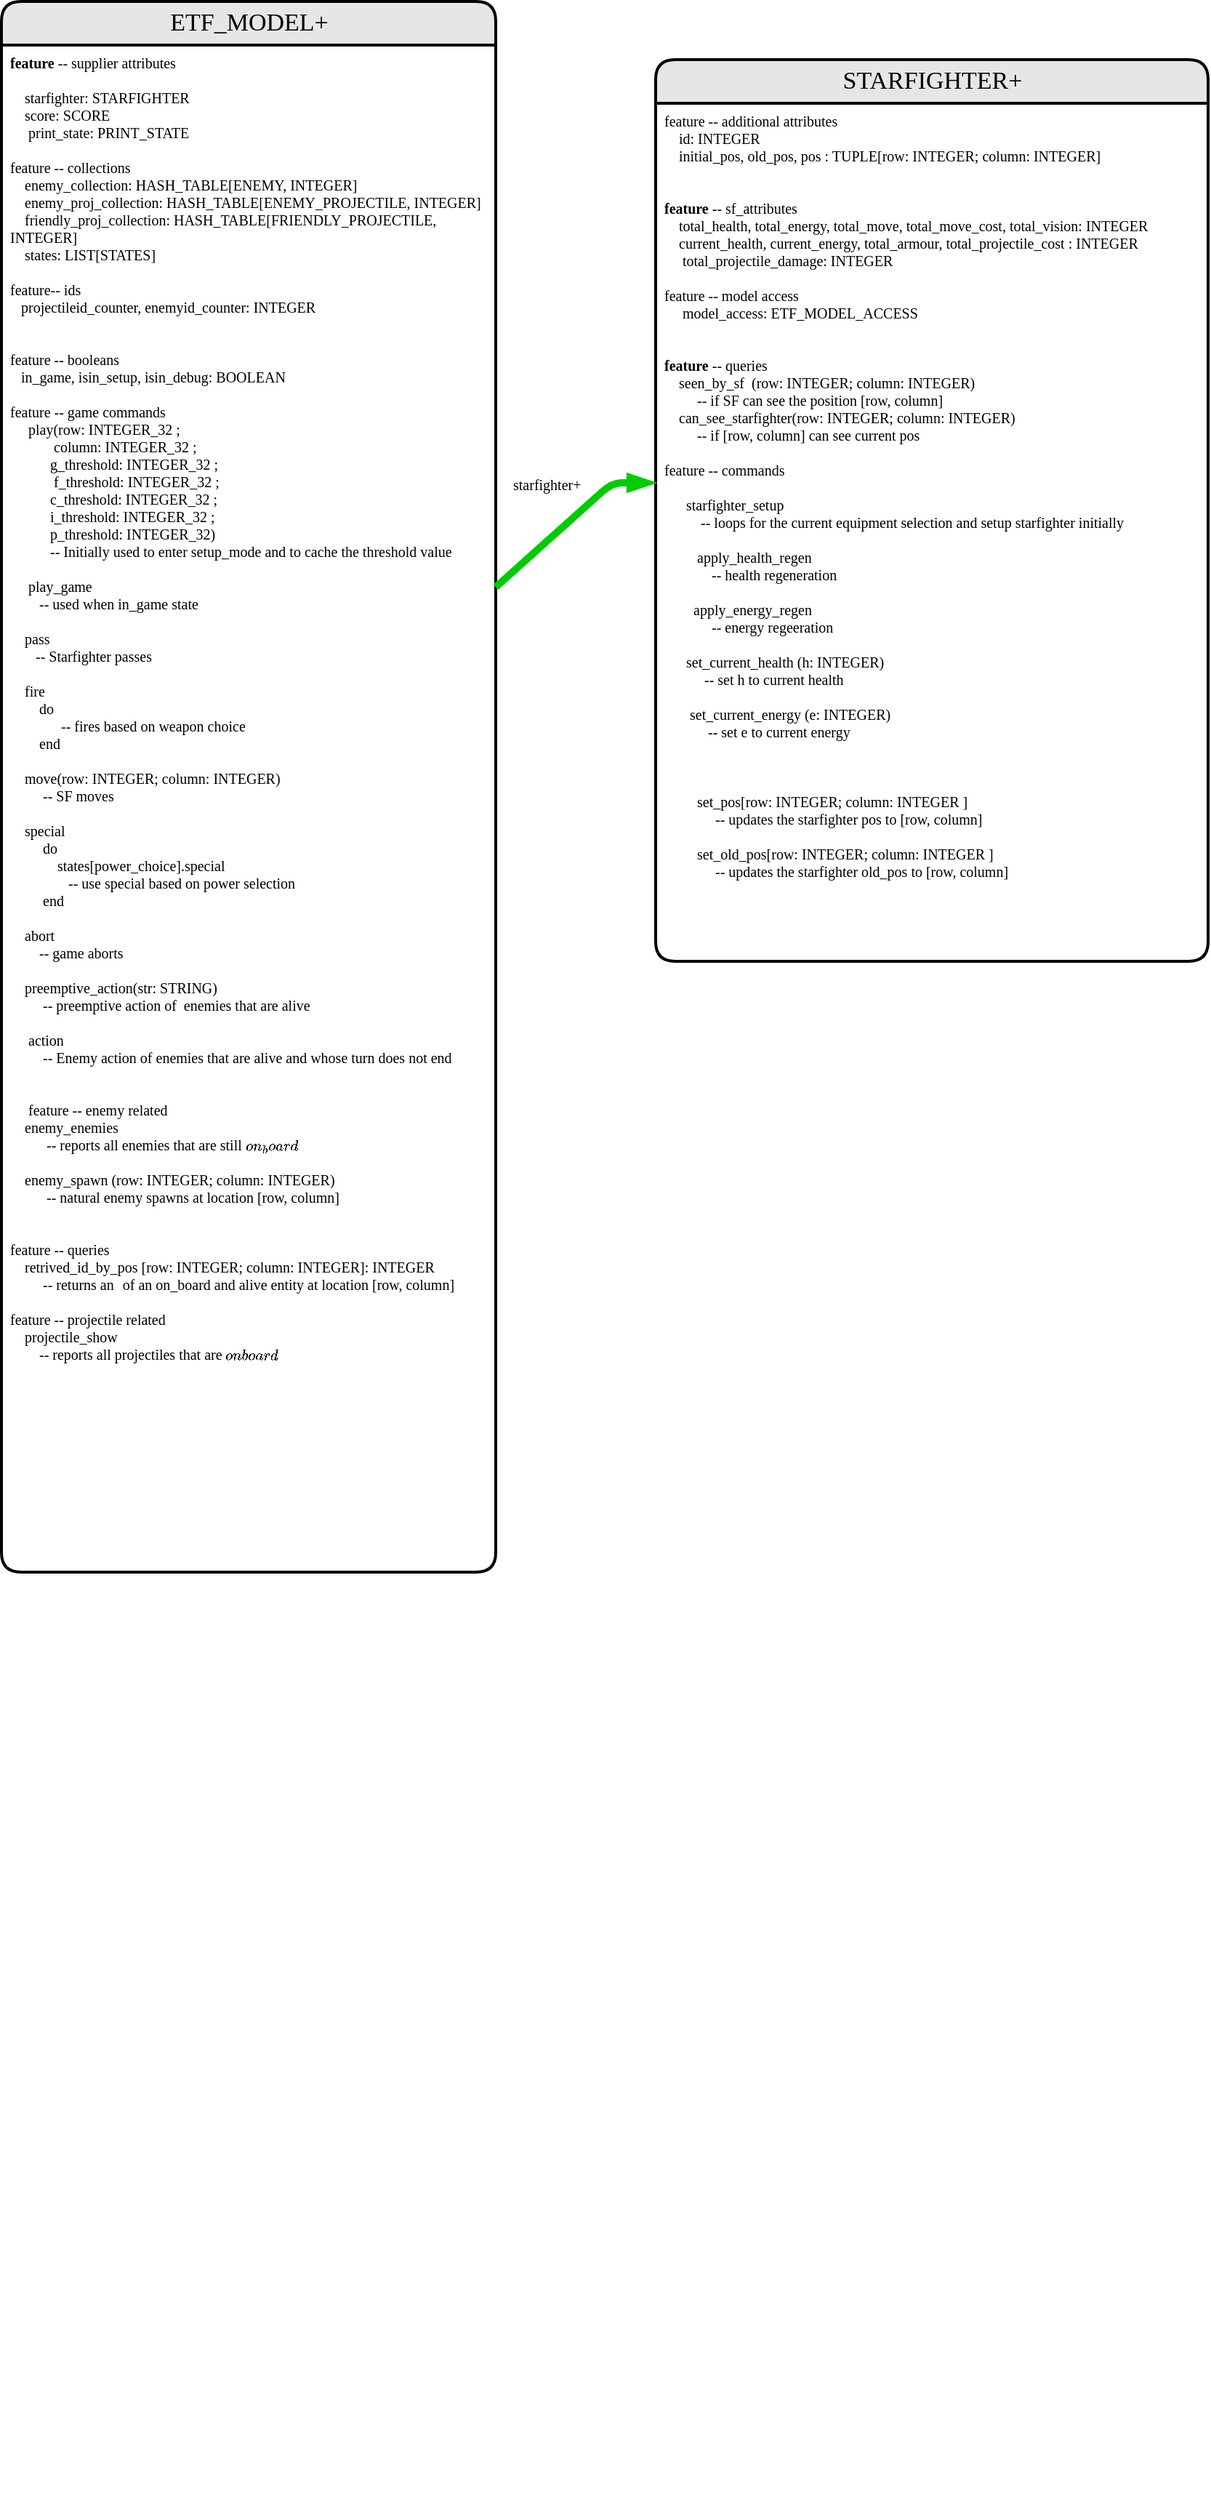 <mxfile version="14.0.0" type="device"><diagram id="i9lyRhGvSbSQ-G5w4x2M" name="Page-1"><mxGraphModel dx="1422" dy="1894" grid="1" gridSize="10" guides="1" tooltips="1" connect="1" arrows="1" fold="1" page="1" pageScale="1" pageWidth="850" pageHeight="1100" math="0" shadow="0"><root><mxCell id="0"/><mxCell id="1" parent="0"/><mxCell id="8WKDsoPR0dSCZ8QKpFtP-1" value="ETF_MODEL+" style="swimlane;html=1;childLayout=stackLayout;horizontal=1;startSize=30;horizontalStack=0;fillColor=#E6E6E6;fontColor=#000000;rounded=1;fontSize=17;fontStyle=0;strokeWidth=2;resizeParent=0;resizeLast=1;shadow=0;dashed=0;align=center;fontFamily=Verdena;" parent="1" vertex="1"><mxGeometry x="20" y="-1090" width="340" height="1080" as="geometry"/></mxCell><mxCell id="8WKDsoPR0dSCZ8QKpFtP-2" value="&lt;b&gt;feature&lt;/b&gt;&amp;nbsp;-- supplier attributes&lt;br&gt;&lt;br&gt;&amp;nbsp; &amp;nbsp; starfighter: STARFIGHTER&lt;br&gt;&amp;nbsp; &amp;nbsp; score: SCORE&lt;br&gt;&amp;nbsp; &amp;nbsp; &amp;nbsp;print_state: PRINT_STATE&lt;br&gt;&lt;br&gt;feature -- collections&lt;br&gt;&amp;nbsp; &amp;nbsp; enemy_collection: HASH_TABLE[ENEMY, INTEGER]&lt;br&gt;&amp;nbsp; &amp;nbsp; enemy_proj_collection: HASH_TABLE[ENEMY_PROJECTILE, INTEGER]&lt;br&gt;&amp;nbsp; &amp;nbsp; friendly_proj_collection: HASH_TABLE[FRIENDLY_PROJECTILE, INTEGER]&lt;br&gt;&amp;nbsp; &amp;nbsp; states: LIST[STATES]&lt;br&gt;&lt;br&gt;feature-- ids&lt;br&gt;&amp;nbsp; &amp;nbsp;projectileid_counter, enemyid_counter: INTEGER&lt;br&gt;&amp;nbsp; &amp;nbsp;&lt;br&gt;&lt;br&gt;feature -- booleans&lt;br&gt;&amp;nbsp; &amp;nbsp;in_game, isin_setup, isin_debug: BOOLEAN&lt;br&gt;&lt;br&gt;feature -- game commands&lt;br&gt;&amp;nbsp; &amp;nbsp;&amp;nbsp;&lt;span&gt;&#9;&lt;/span&gt;play(row: INTEGER_32 ; &lt;br&gt;&amp;nbsp; &amp;nbsp; &amp;nbsp; &amp;nbsp; &amp;nbsp; &amp;nbsp; column: INTEGER_32 ;&lt;br&gt;&amp;nbsp; &amp;nbsp; &amp;nbsp; &amp;nbsp; &amp;nbsp; &amp;nbsp;g_threshold: INTEGER_32 ;&amp;nbsp;&lt;br&gt;&amp;nbsp; &amp;nbsp; &amp;nbsp; &amp;nbsp; &amp;nbsp; &amp;nbsp; f_threshold: INTEGER_32 ;&amp;nbsp; &amp;nbsp; &amp;nbsp; &amp;nbsp; &amp;nbsp; &amp;nbsp; &amp;nbsp; &amp;nbsp; &amp;nbsp; &amp;nbsp; &amp;nbsp; &amp;nbsp; &amp;nbsp; &amp;nbsp; &amp;nbsp; &amp;nbsp; &amp;nbsp; &amp;nbsp; &amp;nbsp; &amp;nbsp; &lt;br&gt;&amp;nbsp; &amp;nbsp; &amp;nbsp; &amp;nbsp; &amp;nbsp; &amp;nbsp;c_threshold: INTEGER_32 ;&amp;nbsp; &amp;nbsp; &amp;nbsp; &amp;nbsp; &amp;nbsp; &amp;nbsp; &amp;nbsp; &amp;nbsp; &amp;nbsp; &amp;nbsp; &amp;nbsp;&lt;br&gt;&amp;nbsp; &amp;nbsp; &amp;nbsp; &amp;nbsp; &amp;nbsp; &amp;nbsp;i_threshold: INTEGER_32 ;&amp;nbsp;&lt;br&gt;&amp;nbsp; &amp;nbsp; &amp;nbsp; &amp;nbsp; &amp;nbsp; &amp;nbsp;p_threshold: INTEGER_32)&amp;nbsp;&lt;br&gt;&amp;nbsp; &amp;nbsp; &amp;nbsp; &amp;nbsp; &amp;nbsp; &amp;nbsp;-- Initially used to enter setup_mode and to cache the threshold value&amp;nbsp;&lt;br&gt;&lt;br&gt;&amp;nbsp; &amp;nbsp; &amp;nbsp;play_game&lt;br&gt;&amp;nbsp; &amp;nbsp; &amp;nbsp; &amp;nbsp; -- used when in_game state&lt;br&gt;&lt;br&gt;&amp;nbsp; &amp;nbsp; pass&lt;br&gt;&amp;nbsp; &amp;nbsp; &amp;nbsp; &amp;nbsp;-- Starfighter passes&lt;br&gt;&amp;nbsp; &amp;nbsp;&lt;br&gt;&amp;nbsp; &amp;nbsp; fire&lt;br&gt;&amp;nbsp; &amp;nbsp; &amp;nbsp; &amp;nbsp; do&lt;br&gt;&amp;nbsp; &amp;nbsp; &amp;nbsp; &amp;nbsp; &amp;nbsp; &amp;nbsp; &amp;nbsp; -- fires based on weapon choice&lt;br&gt;&amp;nbsp; &amp;nbsp; &amp;nbsp; &amp;nbsp; end&lt;br&gt;&amp;nbsp; &amp;nbsp;&amp;nbsp;&lt;br&gt;&amp;nbsp; &amp;nbsp; move(row: INTEGER; column: INTEGER)&lt;br&gt;&amp;nbsp; &amp;nbsp; &amp;nbsp; &amp;nbsp; &amp;nbsp;-- SF moves&lt;br&gt;&amp;nbsp; &amp;nbsp;&amp;nbsp;&lt;br&gt;&amp;nbsp; &amp;nbsp; special&lt;br&gt;&amp;nbsp; &amp;nbsp; &amp;nbsp; &amp;nbsp; &amp;nbsp;do&lt;br&gt;&amp;nbsp; &amp;nbsp; &amp;nbsp; &amp;nbsp; &amp;nbsp; &amp;nbsp; &amp;nbsp;states[power_choice].special&lt;br&gt;&amp;nbsp; &amp;nbsp; &amp;nbsp; &amp;nbsp; &amp;nbsp; &amp;nbsp; &amp;nbsp; &amp;nbsp; -- use special based on power selection&lt;br&gt;&amp;nbsp; &amp;nbsp; &amp;nbsp; &amp;nbsp; &amp;nbsp;end&lt;br&gt;&lt;br&gt;&amp;nbsp; &amp;nbsp; abort&lt;br&gt;&amp;nbsp; &amp;nbsp; &amp;nbsp; &amp;nbsp; -- game aborts&lt;br&gt;&lt;br&gt;&amp;nbsp; &amp;nbsp; preemptive_action(str: STRING)&lt;br&gt;&amp;nbsp; &amp;nbsp; &amp;nbsp; &amp;nbsp; &amp;nbsp;-- preemptive action of&amp;nbsp; enemies that are alive&lt;br&gt;&amp;nbsp; &amp;nbsp; &amp;nbsp; &amp;nbsp; &amp;nbsp;&lt;br&gt;&amp;nbsp; &amp;nbsp; &amp;nbsp;action&lt;br&gt;&amp;nbsp; &amp;nbsp; &amp;nbsp; &amp;nbsp; &amp;nbsp;-- Enemy action of enemies that are alive and whose turn does not end&lt;br&gt;&lt;br&gt;&lt;br&gt;&amp;nbsp; &amp;nbsp; &amp;nbsp;feature -- enemy related&amp;nbsp;&lt;br&gt;&amp;nbsp; &amp;nbsp; enemy_enemies&lt;br&gt;&amp;nbsp; &amp;nbsp; &amp;nbsp; &amp;nbsp; &amp;nbsp; -- reports all enemies that are still `on_board`&lt;br&gt;&lt;br&gt;&amp;nbsp; &amp;nbsp; enemy_spawn (row: INTEGER; column: INTEGER)&lt;br&gt;&amp;nbsp; &amp;nbsp; &amp;nbsp; &amp;nbsp; &amp;nbsp; -- natural enemy spawns at location [row, column]&lt;br&gt;&amp;nbsp; &amp;nbsp; &amp;nbsp;&lt;br&gt;&lt;br&gt;feature -- queries&lt;br&gt;&amp;nbsp; &amp;nbsp; retrived_id_by_pos [row: INTEGER; column: INTEGER]: INTEGER&lt;br&gt;&amp;nbsp; &amp;nbsp; &amp;nbsp; &amp;nbsp; &amp;nbsp;-- returns an `id` of an on_board and alive entity at location [row, column]&lt;br&gt;&lt;br&gt;feature -- projectile related&lt;br&gt;&amp;nbsp; &amp;nbsp; projectile_show&lt;br&gt;&amp;nbsp; &amp;nbsp; &amp;nbsp; &amp;nbsp; -- reports all projectiles that are `on board`&lt;br&gt;&lt;br&gt;&lt;br&gt;&lt;br&gt;&lt;br&gt;&lt;br&gt;&amp;nbsp; &amp;nbsp; &amp;nbsp;&lt;br&gt;&lt;br&gt;&lt;br&gt;&amp;nbsp; &amp;nbsp;&amp;nbsp;&lt;br&gt;&amp;nbsp; &amp;nbsp;&amp;nbsp;&lt;br&gt;&lt;br&gt;&lt;br&gt;&lt;br&gt;&lt;br&gt;&amp;nbsp; &amp;nbsp;&amp;nbsp;&lt;br&gt;&amp;nbsp;&amp;nbsp;&lt;br&gt;&lt;br&gt;&lt;br&gt;&lt;br&gt;&lt;br&gt;&lt;br&gt;&lt;br&gt;&lt;br&gt;&lt;br&gt;&lt;br&gt;&lt;br&gt;&lt;br&gt;&lt;br&gt;&lt;br&gt;&lt;br&gt;&lt;br&gt;&lt;br&gt;&lt;br&gt;&lt;br&gt;&lt;br&gt;&lt;br&gt;&lt;br&gt;&lt;br&gt;&lt;br&gt;&lt;br&gt;&lt;br&gt;&lt;br&gt;&lt;br&gt;&lt;br&gt;&lt;br&gt;&lt;br&gt;&lt;br&gt;&lt;br&gt;&lt;br&gt;&lt;br&gt;&lt;br&gt;&lt;br&gt;&lt;br&gt;&lt;br&gt;&lt;br&gt;&lt;br&gt;&lt;br&gt;&lt;br&gt;&lt;br&gt;&lt;br&gt;&lt;br&gt;&lt;br&gt;&lt;br&gt;&lt;i&gt;&lt;br&gt;&lt;br&gt;&lt;/i&gt;" style="whiteSpace=wrap;html=1;align=left;strokeColor=none;fillColor=none;spacingLeft=4;fontSize=10;verticalAlign=top;resizable=0;rotatable=0;part=1;fontFamily=Verdena;" parent="8WKDsoPR0dSCZ8QKpFtP-1" vertex="1"><mxGeometry y="30" width="340" height="1050" as="geometry"/></mxCell><mxCell id="8WKDsoPR0dSCZ8QKpFtP-3" value="STARFIGHTER+" style="swimlane;html=1;childLayout=stackLayout;horizontal=1;startSize=30;horizontalStack=0;fillColor=#E6E6E6;fontColor=#000000;rounded=1;fontSize=17;fontStyle=0;strokeWidth=2;resizeParent=0;resizeLast=1;shadow=0;dashed=0;align=center;fontFamily=Verdena;" parent="1" vertex="1"><mxGeometry x="470" y="-1050" width="380" height="620" as="geometry"/></mxCell><mxCell id="8WKDsoPR0dSCZ8QKpFtP-4" value="feature -- additional attributes&lt;br&gt;&amp;nbsp; &amp;nbsp; id: INTEGER&lt;br&gt;&amp;nbsp; &amp;nbsp; initial_pos, old_pos, pos : TUPLE[row: INTEGER; column: INTEGER]&lt;b&gt;&lt;br&gt;&lt;br&gt;&lt;br&gt;feature&lt;/b&gt;&amp;nbsp;-- sf_attributes&lt;br&gt;&amp;nbsp; &amp;nbsp; total_health, total_energy, total_move, total_move_cost, total_vision: INTEGER&lt;br&gt;&amp;nbsp; &amp;nbsp; current_health, current_energy, total_armour, total_projectile_cost : INTEGER&lt;br&gt;&amp;nbsp; &amp;nbsp; &amp;nbsp;total_projectile_damage: INTEGER&lt;br&gt;&amp;nbsp; &amp;nbsp;&amp;nbsp;&lt;br&gt;feature -- model access&lt;br&gt;&amp;nbsp; &amp;nbsp; &amp;nbsp;model_access: ETF_MODEL_ACCESS&lt;br&gt;&lt;br&gt;&lt;br&gt;&lt;b&gt;feature&lt;/b&gt;&amp;nbsp;-- queries&lt;br&gt;&amp;nbsp; &amp;nbsp; seen_by_sf&amp;nbsp; (row: INTEGER; column: INTEGER)&lt;br&gt;&amp;nbsp; &amp;nbsp; &amp;nbsp; &amp;nbsp; &amp;nbsp;-- if SF can see the position [row, column]&amp;nbsp;&lt;br&gt;&amp;nbsp; &amp;nbsp; can_see_starfighter(row: INTEGER; column: INTEGER)&lt;br&gt;&amp;nbsp; &amp;nbsp; &amp;nbsp; &amp;nbsp; &amp;nbsp;-- if [row, column] can see current pos&lt;br&gt;&lt;br&gt;feature -- commands&lt;br&gt;&amp;nbsp;&amp;nbsp;&lt;br&gt;&amp;nbsp; &amp;nbsp; &amp;nbsp; starfighter_setup&lt;br&gt;&amp;nbsp; &amp;nbsp; &amp;nbsp; &amp;nbsp; &amp;nbsp; -- loops for the current equipment selection and setup starfighter initially&lt;br&gt;&amp;nbsp; &amp;nbsp;&amp;nbsp;&lt;br&gt;&amp;nbsp; &amp;nbsp; &amp;nbsp; &amp;nbsp; &amp;nbsp;apply_health_regen&lt;br&gt;&amp;nbsp; &amp;nbsp; &amp;nbsp; &amp;nbsp; &amp;nbsp; &amp;nbsp; &amp;nbsp;-- health regeneration&amp;nbsp;&lt;br&gt;&amp;nbsp;&lt;br&gt;&amp;nbsp; &amp;nbsp; &amp;nbsp; &amp;nbsp; apply_energy_regen&lt;br&gt;&amp;nbsp; &amp;nbsp; &amp;nbsp; &amp;nbsp; &amp;nbsp; &amp;nbsp; &amp;nbsp;-- energy regeeration&amp;nbsp;&lt;br&gt;&lt;br&gt;&amp;nbsp; &amp;nbsp; &amp;nbsp; set_current_health (h: INTEGER)&lt;br&gt;&amp;nbsp; &amp;nbsp; &amp;nbsp; &amp;nbsp; &amp;nbsp; &amp;nbsp;-- set h to current health&lt;br&gt;&lt;br&gt;&amp;nbsp; &amp;nbsp; &amp;nbsp; &amp;nbsp;set_current_energy (e: INTEGER)&amp;nbsp;&lt;br&gt;&amp;nbsp; &amp;nbsp; &amp;nbsp; &amp;nbsp; &amp;nbsp; &amp;nbsp; -- set e to current energy&lt;br&gt;&lt;br&gt;&amp;nbsp; &amp;nbsp; &amp;nbsp;&amp;nbsp;&lt;br&gt;&lt;br&gt;&amp;nbsp; &amp;nbsp; &amp;nbsp; &amp;nbsp; &amp;nbsp;set_pos[row: INTEGER; column: INTEGER ]&lt;br&gt;&amp;nbsp; &amp;nbsp; &amp;nbsp; &amp;nbsp; &amp;nbsp; &amp;nbsp; &amp;nbsp; -- updates the starfighter pos to [row, column]&lt;br&gt;&lt;br&gt;&amp;nbsp; &amp;nbsp; &amp;nbsp; &amp;nbsp; &amp;nbsp;set_old_pos[row: INTEGER; column: INTEGER ]&lt;br&gt;&amp;nbsp; &amp;nbsp; &amp;nbsp; &amp;nbsp; &amp;nbsp; &amp;nbsp; &amp;nbsp; -- updates the starfighter old_pos to [row, column]&lt;br&gt;&lt;br&gt;&lt;br&gt;&lt;br&gt;&amp;nbsp;&lt;br&gt;&amp;nbsp; &amp;nbsp; &amp;nbsp; &amp;nbsp;&lt;br&gt;&amp;nbsp; &amp;nbsp; &amp;nbsp; &amp;nbsp;&amp;nbsp;&lt;br&gt;&lt;br&gt;&lt;br&gt;&lt;br&gt;&lt;br&gt;&lt;br&gt;&lt;br&gt;&lt;br&gt;&lt;br&gt;&lt;br&gt;&lt;br&gt;&lt;br&gt;&lt;br&gt;&lt;br&gt;&lt;br&gt;&lt;br&gt;&lt;br&gt;&lt;br&gt;&lt;br&gt;&lt;br&gt;&lt;br&gt;&lt;br&gt;&lt;br&gt;&lt;br&gt;&lt;br&gt;&lt;br&gt;&lt;br&gt;&lt;br&gt;&lt;br&gt;&lt;br&gt;&lt;br&gt;&lt;br&gt;&lt;i&gt;&lt;br&gt;&lt;/i&gt;" style="whiteSpace=wrap;html=1;align=left;strokeColor=none;fillColor=none;spacingLeft=4;fontSize=10;verticalAlign=top;resizable=0;rotatable=0;part=1;fontFamily=Verdena;" parent="8WKDsoPR0dSCZ8QKpFtP-3" vertex="1"><mxGeometry y="30" width="380" height="590" as="geometry"/></mxCell><mxCell id="8WKDsoPR0dSCZ8QKpFtP-5" value="" style="endArrow=blockThin;html=1;strokeColor=#00CC00;strokeWidth=5;endFill=1;" parent="1" source="8WKDsoPR0dSCZ8QKpFtP-2" edge="1"><mxGeometry width="50" height="50" relative="1" as="geometry"><mxPoint x="290" y="-165" as="sourcePoint"/><mxPoint x="469" y="-759" as="targetPoint"/><Array as="points"><mxPoint x="440" y="-759"/></Array></mxGeometry></mxCell><mxCell id="8WKDsoPR0dSCZ8QKpFtP-6" value="starfighter+" style="text;html=1;fontSize=10;fontFamily=Verdena;" parent="1" vertex="1"><mxGeometry x="370" y="-770" width="420" as="geometry"/></mxCell></root></mxGraphModel></diagram></mxfile>